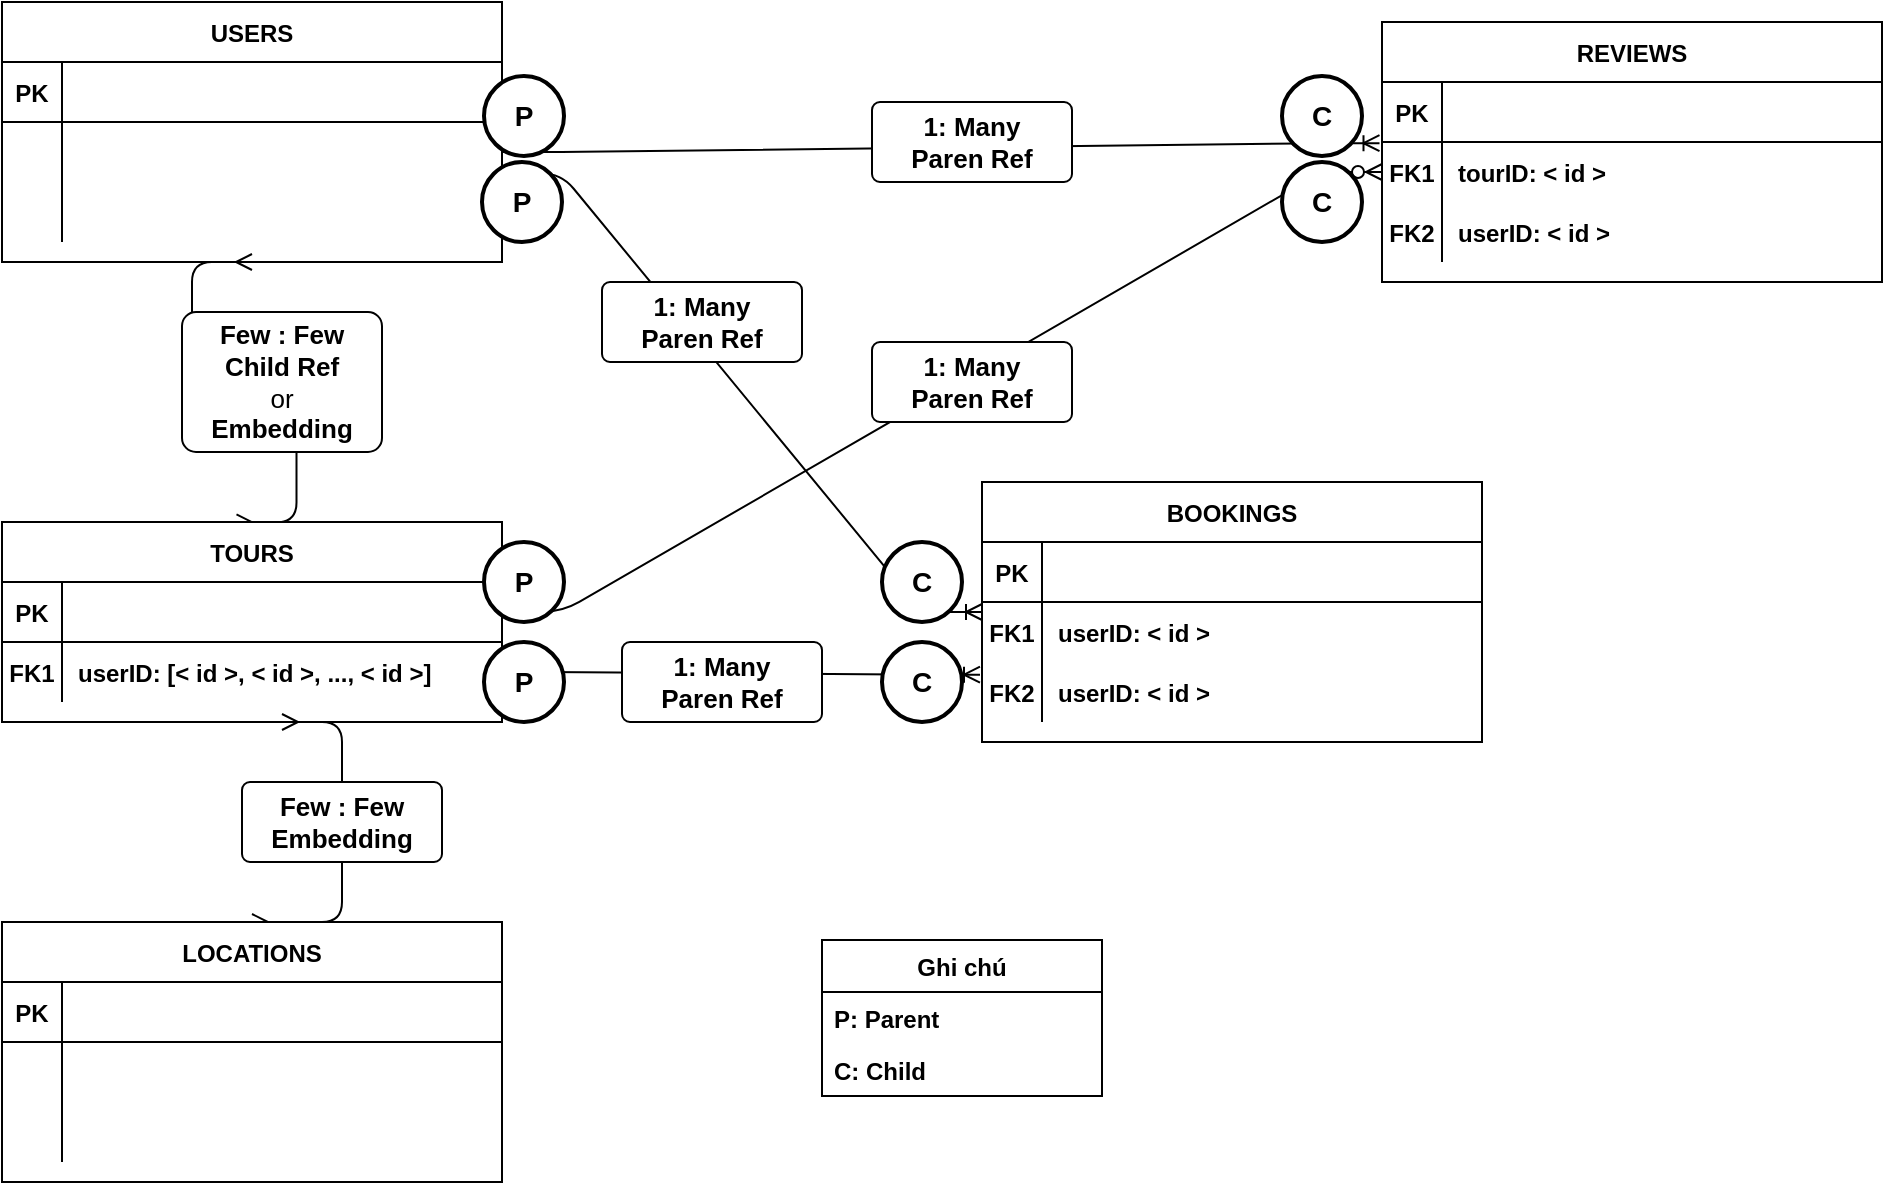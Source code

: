 <mxfile version="13.8.0" type="github">
  <diagram id="R2lEEEUBdFMjLlhIrx00" name="Page-1">
    <mxGraphModel dx="2071" dy="682" grid="1" gridSize="10" guides="1" tooltips="1" connect="1" arrows="1" fold="1" page="1" pageScale="1" pageWidth="850" pageHeight="1100" math="0" shadow="0" extFonts="Permanent Marker^https://fonts.googleapis.com/css?family=Permanent+Marker">
      <root>
        <mxCell id="0" />
        <mxCell id="1" parent="0" />
        <mxCell id="iMWU1Z2K77jE19eJ0xSf-21" value="" style="edgeStyle=entityRelationEdgeStyle;fontSize=12;html=1;endArrow=ERoneToMany;entryX=-0.005;entryY=0.02;entryDx=0;entryDy=0;entryPerimeter=0;" parent="1" source="C-vyLk0tnHw3VtMMgP7b-6" target="C-vyLk0tnHw3VtMMgP7b-17" edge="1">
          <mxGeometry width="100" height="100" relative="1" as="geometry">
            <mxPoint x="700" y="340" as="sourcePoint" />
            <mxPoint x="425" y="120" as="targetPoint" />
          </mxGeometry>
        </mxCell>
        <mxCell id="iMWU1Z2K77jE19eJ0xSf-24" value="" style="edgeStyle=entityRelationEdgeStyle;fontSize=12;html=1;endArrow=ERzeroToMany;endFill=1;exitX=1;exitY=0.5;exitDx=0;exitDy=0;" parent="1" source="C-vyLk0tnHw3VtMMgP7b-24" target="C-vyLk0tnHw3VtMMgP7b-17" edge="1">
          <mxGeometry width="100" height="100" relative="1" as="geometry">
            <mxPoint x="390" y="290" as="sourcePoint" />
            <mxPoint x="500" y="190" as="targetPoint" />
          </mxGeometry>
        </mxCell>
        <mxCell id="iMWU1Z2K77jE19eJ0xSf-26" value="&lt;span style=&quot;font-weight: 700 ; text-align: left&quot;&gt;1: Many&lt;/span&gt;&lt;br style=&quot;padding: 0px ; margin: 0px ; font-weight: 700 ; text-align: left&quot;&gt;&lt;span style=&quot;font-weight: 700 ; text-align: left&quot;&gt;Paren Ref&lt;/span&gt;" style="rounded=1;arcSize=10;whiteSpace=wrap;html=1;align=center;fontSize=13;" parent="1" vertex="1">
          <mxGeometry x="425" y="100" width="100" height="40" as="geometry" />
        </mxCell>
        <mxCell id="iMWU1Z2K77jE19eJ0xSf-27" value="&lt;span style=&quot;font-weight: 700 ; text-align: left&quot;&gt;1: Many&lt;/span&gt;&lt;br style=&quot;padding: 0px ; margin: 0px ; font-weight: 700 ; text-align: left&quot;&gt;&lt;span style=&quot;font-weight: 700 ; text-align: left&quot;&gt;Paren Ref&lt;/span&gt;" style="rounded=1;arcSize=10;whiteSpace=wrap;html=1;align=center;fontSize=13;rotation=0;" parent="1" vertex="1">
          <mxGeometry x="425" y="220" width="100" height="40" as="geometry" />
        </mxCell>
        <mxCell id="iMWU1Z2K77jE19eJ0xSf-31" value="" style="edgeStyle=entityRelationEdgeStyle;fontSize=12;html=1;endArrow=ERmany;startArrow=ERmany;entryX=0.5;entryY=0;entryDx=0;entryDy=0;" parent="1" target="iMWU1Z2K77jE19eJ0xSf-1" edge="1">
          <mxGeometry width="100" height="100" relative="1" as="geometry">
            <mxPoint x="130" y="410" as="sourcePoint" />
            <mxPoint x="110" y="490" as="targetPoint" />
          </mxGeometry>
        </mxCell>
        <mxCell id="iMWU1Z2K77jE19eJ0xSf-32" value="&lt;span style=&quot;font-weight: 700 ; text-align: left&quot;&gt;Few : Few&lt;/span&gt;&lt;br style=&quot;padding: 0px ; margin: 0px ; font-weight: 700 ; text-align: left&quot;&gt;&lt;div style=&quot;text-align: left&quot;&gt;&lt;b&gt;Embedding&lt;/b&gt;&lt;/div&gt;" style="rounded=1;arcSize=10;whiteSpace=wrap;html=1;align=center;fontSize=13;rotation=0;" parent="1" vertex="1">
          <mxGeometry x="110" y="440" width="100" height="40" as="geometry" />
        </mxCell>
        <mxCell id="XOxVRT3mR6SrcXWN9R6X-1" value="" style="edgeStyle=entityRelationEdgeStyle;fontSize=12;html=1;endArrow=ERmany;startArrow=ERmany;exitX=0.469;exitY=0.002;exitDx=0;exitDy=0;exitPerimeter=0;entryX=0.5;entryY=1;entryDx=0;entryDy=0;" parent="1" source="C-vyLk0tnHw3VtMMgP7b-23" target="C-vyLk0tnHw3VtMMgP7b-2" edge="1">
          <mxGeometry width="100" height="100" relative="1" as="geometry">
            <mxPoint x="140" y="321.59" as="sourcePoint" />
            <mxPoint x="528.75" y="210.0" as="targetPoint" />
          </mxGeometry>
        </mxCell>
        <mxCell id="XOxVRT3mR6SrcXWN9R6X-2" value="&lt;span style=&quot;font-weight: 700 ; text-align: left&quot;&gt;Few : Few&lt;br&gt;&lt;/span&gt;&lt;b&gt;Child Ref&lt;/b&gt;&lt;br&gt;or&lt;br style=&quot;padding: 0px ; margin: 0px ; font-weight: 700 ; text-align: left&quot;&gt;&lt;div style=&quot;text-align: left&quot;&gt;&lt;b&gt;Embedding&lt;/b&gt;&lt;/div&gt;" style="rounded=1;arcSize=10;whiteSpace=wrap;html=1;align=center;fontSize=13;rotation=0;" parent="1" vertex="1">
          <mxGeometry x="80" y="205" width="100" height="70" as="geometry" />
        </mxCell>
        <mxCell id="C-vyLk0tnHw3VtMMgP7b-2" value="USERS" style="shape=table;startSize=30;container=1;collapsible=1;childLayout=tableLayout;fixedRows=1;rowLines=0;fontStyle=1;align=center;resizeLast=1;" parent="1" vertex="1">
          <mxGeometry x="-10" y="50" width="250" height="130" as="geometry" />
        </mxCell>
        <mxCell id="C-vyLk0tnHw3VtMMgP7b-3" value="" style="shape=partialRectangle;collapsible=0;dropTarget=0;pointerEvents=0;fillColor=none;points=[[0,0.5],[1,0.5]];portConstraint=eastwest;top=0;left=0;right=0;bottom=1;" parent="C-vyLk0tnHw3VtMMgP7b-2" vertex="1">
          <mxGeometry y="30" width="250" height="30" as="geometry" />
        </mxCell>
        <mxCell id="C-vyLk0tnHw3VtMMgP7b-4" value="PK" style="shape=partialRectangle;overflow=hidden;connectable=0;fillColor=none;top=0;left=0;bottom=0;right=0;fontStyle=1;" parent="C-vyLk0tnHw3VtMMgP7b-3" vertex="1">
          <mxGeometry width="30" height="30" as="geometry" />
        </mxCell>
        <mxCell id="C-vyLk0tnHw3VtMMgP7b-5" value="" style="shape=partialRectangle;overflow=hidden;connectable=0;fillColor=none;top=0;left=0;bottom=0;right=0;align=left;spacingLeft=6;fontStyle=5;" parent="C-vyLk0tnHw3VtMMgP7b-3" vertex="1">
          <mxGeometry x="30" width="220" height="30" as="geometry" />
        </mxCell>
        <mxCell id="C-vyLk0tnHw3VtMMgP7b-6" value="" style="shape=partialRectangle;collapsible=0;dropTarget=0;pointerEvents=0;fillColor=none;points=[[0,0.5],[1,0.5]];portConstraint=eastwest;top=0;left=0;right=0;bottom=0;" parent="C-vyLk0tnHw3VtMMgP7b-2" vertex="1">
          <mxGeometry y="60" width="250" height="30" as="geometry" />
        </mxCell>
        <mxCell id="C-vyLk0tnHw3VtMMgP7b-7" value="" style="shape=partialRectangle;overflow=hidden;connectable=0;fillColor=none;top=0;left=0;bottom=0;right=0;fontStyle=1" parent="C-vyLk0tnHw3VtMMgP7b-6" vertex="1">
          <mxGeometry width="30" height="30" as="geometry" />
        </mxCell>
        <mxCell id="C-vyLk0tnHw3VtMMgP7b-8" value="" style="shape=partialRectangle;overflow=hidden;connectable=0;fillColor=none;top=0;left=0;bottom=0;right=0;align=left;spacingLeft=6;fontStyle=1" parent="C-vyLk0tnHw3VtMMgP7b-6" vertex="1">
          <mxGeometry x="30" width="220" height="30" as="geometry" />
        </mxCell>
        <mxCell id="C-vyLk0tnHw3VtMMgP7b-9" value="" style="shape=partialRectangle;collapsible=0;dropTarget=0;pointerEvents=0;fillColor=none;points=[[0,0.5],[1,0.5]];portConstraint=eastwest;top=0;left=0;right=0;bottom=0;" parent="C-vyLk0tnHw3VtMMgP7b-2" vertex="1">
          <mxGeometry y="90" width="250" height="30" as="geometry" />
        </mxCell>
        <mxCell id="C-vyLk0tnHw3VtMMgP7b-10" value="" style="shape=partialRectangle;overflow=hidden;connectable=0;fillColor=none;top=0;left=0;bottom=0;right=0;" parent="C-vyLk0tnHw3VtMMgP7b-9" vertex="1">
          <mxGeometry width="30" height="30" as="geometry" />
        </mxCell>
        <mxCell id="C-vyLk0tnHw3VtMMgP7b-11" value="" style="shape=partialRectangle;overflow=hidden;connectable=0;fillColor=none;top=0;left=0;bottom=0;right=0;align=left;spacingLeft=6;fontStyle=1" parent="C-vyLk0tnHw3VtMMgP7b-9" vertex="1">
          <mxGeometry x="30" width="220" height="30" as="geometry" />
        </mxCell>
        <mxCell id="C-vyLk0tnHw3VtMMgP7b-23" value="TOURS" style="shape=table;startSize=30;container=1;collapsible=1;childLayout=tableLayout;fixedRows=1;rowLines=0;fontStyle=1;align=center;resizeLast=1;" parent="1" vertex="1">
          <mxGeometry x="-10" y="310" width="250" height="100" as="geometry" />
        </mxCell>
        <mxCell id="C-vyLk0tnHw3VtMMgP7b-24" value="" style="shape=partialRectangle;collapsible=0;dropTarget=0;pointerEvents=0;fillColor=none;points=[[0,0.5],[1,0.5]];portConstraint=eastwest;top=0;left=0;right=0;bottom=1;" parent="C-vyLk0tnHw3VtMMgP7b-23" vertex="1">
          <mxGeometry y="30" width="250" height="30" as="geometry" />
        </mxCell>
        <mxCell id="C-vyLk0tnHw3VtMMgP7b-25" value="PK" style="shape=partialRectangle;overflow=hidden;connectable=0;fillColor=none;top=0;left=0;bottom=0;right=0;fontStyle=1;" parent="C-vyLk0tnHw3VtMMgP7b-24" vertex="1">
          <mxGeometry width="30" height="30" as="geometry" />
        </mxCell>
        <mxCell id="C-vyLk0tnHw3VtMMgP7b-26" value="" style="shape=partialRectangle;overflow=hidden;connectable=0;fillColor=none;top=0;left=0;bottom=0;right=0;align=left;spacingLeft=6;fontStyle=5;" parent="C-vyLk0tnHw3VtMMgP7b-24" vertex="1">
          <mxGeometry x="30" width="220" height="30" as="geometry" />
        </mxCell>
        <mxCell id="C-vyLk0tnHw3VtMMgP7b-27" value="" style="shape=partialRectangle;collapsible=0;dropTarget=0;pointerEvents=0;fillColor=none;points=[[0,0.5],[1,0.5]];portConstraint=eastwest;top=0;left=0;right=0;bottom=0;" parent="C-vyLk0tnHw3VtMMgP7b-23" vertex="1">
          <mxGeometry y="60" width="250" height="30" as="geometry" />
        </mxCell>
        <mxCell id="C-vyLk0tnHw3VtMMgP7b-28" value="FK1" style="shape=partialRectangle;overflow=hidden;connectable=0;fillColor=none;top=0;left=0;bottom=0;right=0;fontStyle=1" parent="C-vyLk0tnHw3VtMMgP7b-27" vertex="1">
          <mxGeometry width="30" height="30" as="geometry" />
        </mxCell>
        <mxCell id="C-vyLk0tnHw3VtMMgP7b-29" value="userID: [&lt; id &gt;, &lt; id &gt;, ..., &lt; id &gt;]" style="shape=partialRectangle;overflow=hidden;connectable=0;fillColor=none;top=0;left=0;bottom=0;right=0;align=left;spacingLeft=6;fontStyle=1" parent="C-vyLk0tnHw3VtMMgP7b-27" vertex="1">
          <mxGeometry x="30" width="220" height="30" as="geometry" />
        </mxCell>
        <mxCell id="C-vyLk0tnHw3VtMMgP7b-13" value="REVIEWS" style="shape=table;startSize=30;container=1;collapsible=1;childLayout=tableLayout;fixedRows=1;rowLines=0;fontStyle=1;align=center;resizeLast=1;" parent="1" vertex="1">
          <mxGeometry x="680" y="60" width="250" height="130" as="geometry" />
        </mxCell>
        <mxCell id="C-vyLk0tnHw3VtMMgP7b-14" value="" style="shape=partialRectangle;collapsible=0;dropTarget=0;pointerEvents=0;fillColor=none;points=[[0,0.5],[1,0.5]];portConstraint=eastwest;top=0;left=0;right=0;bottom=1;" parent="C-vyLk0tnHw3VtMMgP7b-13" vertex="1">
          <mxGeometry y="30" width="250" height="30" as="geometry" />
        </mxCell>
        <mxCell id="C-vyLk0tnHw3VtMMgP7b-15" value="PK" style="shape=partialRectangle;overflow=hidden;connectable=0;fillColor=none;top=0;left=0;bottom=0;right=0;fontStyle=1;" parent="C-vyLk0tnHw3VtMMgP7b-14" vertex="1">
          <mxGeometry width="30" height="30" as="geometry" />
        </mxCell>
        <mxCell id="C-vyLk0tnHw3VtMMgP7b-16" value="" style="shape=partialRectangle;overflow=hidden;connectable=0;fillColor=none;top=0;left=0;bottom=0;right=0;align=left;spacingLeft=6;fontStyle=5;" parent="C-vyLk0tnHw3VtMMgP7b-14" vertex="1">
          <mxGeometry x="30" width="220" height="30" as="geometry" />
        </mxCell>
        <mxCell id="C-vyLk0tnHw3VtMMgP7b-17" value="" style="shape=partialRectangle;collapsible=0;dropTarget=0;pointerEvents=0;fillColor=none;points=[[0,0.5],[1,0.5]];portConstraint=eastwest;top=0;left=0;right=0;bottom=0;" parent="C-vyLk0tnHw3VtMMgP7b-13" vertex="1">
          <mxGeometry y="60" width="250" height="30" as="geometry" />
        </mxCell>
        <mxCell id="C-vyLk0tnHw3VtMMgP7b-18" value="FK1" style="shape=partialRectangle;overflow=hidden;connectable=0;fillColor=none;top=0;left=0;bottom=0;right=0;fontStyle=1" parent="C-vyLk0tnHw3VtMMgP7b-17" vertex="1">
          <mxGeometry width="30" height="30" as="geometry" />
        </mxCell>
        <mxCell id="C-vyLk0tnHw3VtMMgP7b-19" value="tourID: &lt; id &gt;" style="shape=partialRectangle;overflow=hidden;connectable=0;fillColor=none;top=0;left=0;bottom=0;right=0;align=left;spacingLeft=6;fontStyle=1" parent="C-vyLk0tnHw3VtMMgP7b-17" vertex="1">
          <mxGeometry x="30" width="220" height="30" as="geometry" />
        </mxCell>
        <mxCell id="C-vyLk0tnHw3VtMMgP7b-20" value="" style="shape=partialRectangle;collapsible=0;dropTarget=0;pointerEvents=0;fillColor=none;points=[[0,0.5],[1,0.5]];portConstraint=eastwest;top=0;left=0;right=0;bottom=0;" parent="C-vyLk0tnHw3VtMMgP7b-13" vertex="1">
          <mxGeometry y="90" width="250" height="30" as="geometry" />
        </mxCell>
        <mxCell id="C-vyLk0tnHw3VtMMgP7b-21" value="FK2" style="shape=partialRectangle;overflow=hidden;connectable=0;fillColor=none;top=0;left=0;bottom=0;right=0;fontStyle=1" parent="C-vyLk0tnHw3VtMMgP7b-20" vertex="1">
          <mxGeometry width="30" height="30" as="geometry" />
        </mxCell>
        <mxCell id="C-vyLk0tnHw3VtMMgP7b-22" value="userID: &lt; id &gt;" style="shape=partialRectangle;overflow=hidden;connectable=0;fillColor=none;top=0;left=0;bottom=0;right=0;align=left;spacingLeft=6;fontStyle=1" parent="C-vyLk0tnHw3VtMMgP7b-20" vertex="1">
          <mxGeometry x="30" width="220" height="30" as="geometry" />
        </mxCell>
        <mxCell id="XOxVRT3mR6SrcXWN9R6X-6" value="" style="edgeStyle=entityRelationEdgeStyle;fontSize=12;html=1;endArrow=ERoneToMany;exitX=0.998;exitY=-0.145;exitDx=0;exitDy=0;exitPerimeter=0;" parent="1" source="C-vyLk0tnHw3VtMMgP7b-9" target="iMWU1Z2K77jE19eJ0xSf-11" edge="1">
          <mxGeometry width="100" height="100" relative="1" as="geometry">
            <mxPoint x="250" y="135.0" as="sourcePoint" />
            <mxPoint x="688.75" y="130.6" as="targetPoint" />
          </mxGeometry>
        </mxCell>
        <mxCell id="XOxVRT3mR6SrcXWN9R6X-13" value="&lt;b&gt;&lt;font style=&quot;font-size: 14px&quot;&gt;P&lt;/font&gt;&lt;/b&gt;" style="strokeWidth=2;html=1;shape=mxgraph.flowchart.start_2;whiteSpace=wrap;" parent="1" vertex="1">
          <mxGeometry x="231" y="87" width="40" height="40" as="geometry" />
        </mxCell>
        <mxCell id="XOxVRT3mR6SrcXWN9R6X-14" value="&lt;b&gt;&lt;font style=&quot;font-size: 14px&quot;&gt;C&lt;/font&gt;&lt;/b&gt;" style="strokeWidth=2;html=1;shape=mxgraph.flowchart.start_2;whiteSpace=wrap;" parent="1" vertex="1">
          <mxGeometry x="630" y="87" width="40" height="40" as="geometry" />
        </mxCell>
        <mxCell id="XOxVRT3mR6SrcXWN9R6X-15" value="&lt;b&gt;&lt;font style=&quot;font-size: 14px&quot;&gt;P&lt;/font&gt;&lt;/b&gt;" style="strokeWidth=2;html=1;shape=mxgraph.flowchart.start_2;whiteSpace=wrap;" parent="1" vertex="1">
          <mxGeometry x="230" y="130" width="40" height="40" as="geometry" />
        </mxCell>
        <mxCell id="XOxVRT3mR6SrcXWN9R6X-18" value="&lt;b&gt;&lt;font style=&quot;font-size: 14px&quot;&gt;C&lt;/font&gt;&lt;/b&gt;" style="strokeWidth=2;html=1;shape=mxgraph.flowchart.start_2;whiteSpace=wrap;" parent="1" vertex="1">
          <mxGeometry x="430" y="320" width="40" height="40" as="geometry" />
        </mxCell>
        <mxCell id="XOxVRT3mR6SrcXWN9R6X-22" value="" style="edgeStyle=entityRelationEdgeStyle;fontSize=12;html=1;endArrow=ERoneToMany;exitX=1;exitY=0.5;exitDx=0;exitDy=0;entryX=-0.004;entryY=0.212;entryDx=0;entryDy=0;entryPerimeter=0;" parent="1" source="C-vyLk0tnHw3VtMMgP7b-27" target="iMWU1Z2K77jE19eJ0xSf-18" edge="1">
          <mxGeometry width="100" height="100" relative="1" as="geometry">
            <mxPoint x="249.5" y="145.65" as="sourcePoint" />
            <mxPoint x="435" y="535.0" as="targetPoint" />
          </mxGeometry>
        </mxCell>
        <mxCell id="XOxVRT3mR6SrcXWN9R6X-23" value="&lt;b&gt;&lt;font style=&quot;font-size: 14px&quot;&gt;C&lt;/font&gt;&lt;/b&gt;" style="strokeWidth=2;html=1;shape=mxgraph.flowchart.start_2;whiteSpace=wrap;" parent="1" vertex="1">
          <mxGeometry x="430" y="370" width="40" height="40" as="geometry" />
        </mxCell>
        <mxCell id="XOxVRT3mR6SrcXWN9R6X-26" value="&lt;b&gt;&lt;font style=&quot;font-size: 14px&quot;&gt;P&lt;/font&gt;&lt;/b&gt;" style="strokeWidth=2;html=1;shape=mxgraph.flowchart.start_2;whiteSpace=wrap;" parent="1" vertex="1">
          <mxGeometry x="231" y="370" width="40" height="40" as="geometry" />
        </mxCell>
        <mxCell id="XOxVRT3mR6SrcXWN9R6X-27" value="&lt;b&gt;&lt;font style=&quot;font-size: 14px&quot;&gt;P&lt;/font&gt;&lt;/b&gt;" style="strokeWidth=2;html=1;shape=mxgraph.flowchart.start_2;whiteSpace=wrap;" parent="1" vertex="1">
          <mxGeometry x="231" y="320" width="40" height="40" as="geometry" />
        </mxCell>
        <mxCell id="XOxVRT3mR6SrcXWN9R6X-28" value="&lt;b&gt;&lt;font style=&quot;font-size: 14px&quot;&gt;C&lt;/font&gt;&lt;/b&gt;" style="strokeWidth=2;html=1;shape=mxgraph.flowchart.start_2;whiteSpace=wrap;" parent="1" vertex="1">
          <mxGeometry x="630" y="130" width="40" height="40" as="geometry" />
        </mxCell>
        <mxCell id="iMWU1Z2K77jE19eJ0xSf-1" value="LOCATIONS" style="shape=table;startSize=30;container=1;collapsible=1;childLayout=tableLayout;fixedRows=1;rowLines=0;fontStyle=1;align=center;resizeLast=1;" parent="1" vertex="1">
          <mxGeometry x="-10" y="510" width="250" height="130" as="geometry" />
        </mxCell>
        <mxCell id="iMWU1Z2K77jE19eJ0xSf-2" value="" style="shape=partialRectangle;collapsible=0;dropTarget=0;pointerEvents=0;fillColor=none;points=[[0,0.5],[1,0.5]];portConstraint=eastwest;top=0;left=0;right=0;bottom=1;" parent="iMWU1Z2K77jE19eJ0xSf-1" vertex="1">
          <mxGeometry y="30" width="250" height="30" as="geometry" />
        </mxCell>
        <mxCell id="iMWU1Z2K77jE19eJ0xSf-3" value="PK" style="shape=partialRectangle;overflow=hidden;connectable=0;fillColor=none;top=0;left=0;bottom=0;right=0;fontStyle=1;" parent="iMWU1Z2K77jE19eJ0xSf-2" vertex="1">
          <mxGeometry width="30" height="30" as="geometry" />
        </mxCell>
        <mxCell id="iMWU1Z2K77jE19eJ0xSf-4" value="" style="shape=partialRectangle;overflow=hidden;connectable=0;fillColor=none;top=0;left=0;bottom=0;right=0;align=left;spacingLeft=6;fontStyle=5;" parent="iMWU1Z2K77jE19eJ0xSf-2" vertex="1">
          <mxGeometry x="30" width="220" height="30" as="geometry" />
        </mxCell>
        <mxCell id="iMWU1Z2K77jE19eJ0xSf-5" value="" style="shape=partialRectangle;collapsible=0;dropTarget=0;pointerEvents=0;fillColor=none;points=[[0,0.5],[1,0.5]];portConstraint=eastwest;top=0;left=0;right=0;bottom=0;" parent="iMWU1Z2K77jE19eJ0xSf-1" vertex="1">
          <mxGeometry y="60" width="250" height="30" as="geometry" />
        </mxCell>
        <mxCell id="iMWU1Z2K77jE19eJ0xSf-6" value="" style="shape=partialRectangle;overflow=hidden;connectable=0;fillColor=none;top=0;left=0;bottom=0;right=0;" parent="iMWU1Z2K77jE19eJ0xSf-5" vertex="1">
          <mxGeometry width="30" height="30" as="geometry" />
        </mxCell>
        <mxCell id="iMWU1Z2K77jE19eJ0xSf-7" value="" style="shape=partialRectangle;overflow=hidden;connectable=0;fillColor=none;top=0;left=0;bottom=0;right=0;align=left;spacingLeft=6;fontStyle=1" parent="iMWU1Z2K77jE19eJ0xSf-5" vertex="1">
          <mxGeometry x="30" width="220" height="30" as="geometry" />
        </mxCell>
        <mxCell id="iMWU1Z2K77jE19eJ0xSf-8" value="" style="shape=partialRectangle;collapsible=0;dropTarget=0;pointerEvents=0;fillColor=none;points=[[0,0.5],[1,0.5]];portConstraint=eastwest;top=0;left=0;right=0;bottom=0;" parent="iMWU1Z2K77jE19eJ0xSf-1" vertex="1">
          <mxGeometry y="90" width="250" height="30" as="geometry" />
        </mxCell>
        <mxCell id="iMWU1Z2K77jE19eJ0xSf-9" value="" style="shape=partialRectangle;overflow=hidden;connectable=0;fillColor=none;top=0;left=0;bottom=0;right=0;" parent="iMWU1Z2K77jE19eJ0xSf-8" vertex="1">
          <mxGeometry width="30" height="30" as="geometry" />
        </mxCell>
        <mxCell id="iMWU1Z2K77jE19eJ0xSf-10" value="" style="shape=partialRectangle;overflow=hidden;connectable=0;fillColor=none;top=0;left=0;bottom=0;right=0;align=left;spacingLeft=6;fontStyle=1" parent="iMWU1Z2K77jE19eJ0xSf-8" vertex="1">
          <mxGeometry x="30" width="220" height="30" as="geometry" />
        </mxCell>
        <mxCell id="iMWU1Z2K77jE19eJ0xSf-11" value="BOOKINGS" style="shape=table;startSize=30;container=1;collapsible=1;childLayout=tableLayout;fixedRows=1;rowLines=0;fontStyle=1;align=center;resizeLast=1;" parent="1" vertex="1">
          <mxGeometry x="480" y="290" width="250" height="130" as="geometry" />
        </mxCell>
        <mxCell id="iMWU1Z2K77jE19eJ0xSf-12" value="" style="shape=partialRectangle;collapsible=0;dropTarget=0;pointerEvents=0;fillColor=none;points=[[0,0.5],[1,0.5]];portConstraint=eastwest;top=0;left=0;right=0;bottom=1;" parent="iMWU1Z2K77jE19eJ0xSf-11" vertex="1">
          <mxGeometry y="30" width="250" height="30" as="geometry" />
        </mxCell>
        <mxCell id="iMWU1Z2K77jE19eJ0xSf-13" value="PK" style="shape=partialRectangle;overflow=hidden;connectable=0;fillColor=none;top=0;left=0;bottom=0;right=0;fontStyle=1;" parent="iMWU1Z2K77jE19eJ0xSf-12" vertex="1">
          <mxGeometry width="30" height="30" as="geometry" />
        </mxCell>
        <mxCell id="iMWU1Z2K77jE19eJ0xSf-14" value="" style="shape=partialRectangle;overflow=hidden;connectable=0;fillColor=none;top=0;left=0;bottom=0;right=0;align=left;spacingLeft=6;fontStyle=5;" parent="iMWU1Z2K77jE19eJ0xSf-12" vertex="1">
          <mxGeometry x="30" width="220" height="30" as="geometry" />
        </mxCell>
        <mxCell id="iMWU1Z2K77jE19eJ0xSf-15" value="" style="shape=partialRectangle;collapsible=0;dropTarget=0;pointerEvents=0;fillColor=none;points=[[0,0.5],[1,0.5]];portConstraint=eastwest;top=0;left=0;right=0;bottom=0;" parent="iMWU1Z2K77jE19eJ0xSf-11" vertex="1">
          <mxGeometry y="60" width="250" height="30" as="geometry" />
        </mxCell>
        <mxCell id="iMWU1Z2K77jE19eJ0xSf-16" value="FK1" style="shape=partialRectangle;overflow=hidden;connectable=0;fillColor=none;top=0;left=0;bottom=0;right=0;fontStyle=1" parent="iMWU1Z2K77jE19eJ0xSf-15" vertex="1">
          <mxGeometry width="30" height="30" as="geometry" />
        </mxCell>
        <mxCell id="iMWU1Z2K77jE19eJ0xSf-17" value="userID: &lt; id &gt;" style="shape=partialRectangle;overflow=hidden;connectable=0;fillColor=none;top=0;left=0;bottom=0;right=0;align=left;spacingLeft=6;fontStyle=1" parent="iMWU1Z2K77jE19eJ0xSf-15" vertex="1">
          <mxGeometry x="30" width="220" height="30" as="geometry" />
        </mxCell>
        <mxCell id="iMWU1Z2K77jE19eJ0xSf-18" value="" style="shape=partialRectangle;collapsible=0;dropTarget=0;pointerEvents=0;fillColor=none;points=[[0,0.5],[1,0.5]];portConstraint=eastwest;top=0;left=0;right=0;bottom=0;" parent="iMWU1Z2K77jE19eJ0xSf-11" vertex="1">
          <mxGeometry y="90" width="250" height="30" as="geometry" />
        </mxCell>
        <mxCell id="iMWU1Z2K77jE19eJ0xSf-19" value="FK2" style="shape=partialRectangle;overflow=hidden;connectable=0;fillColor=none;top=0;left=0;bottom=0;right=0;fontStyle=1" parent="iMWU1Z2K77jE19eJ0xSf-18" vertex="1">
          <mxGeometry width="30" height="30" as="geometry" />
        </mxCell>
        <mxCell id="iMWU1Z2K77jE19eJ0xSf-20" value="userID: &lt; id &gt;" style="shape=partialRectangle;overflow=hidden;connectable=0;fillColor=none;top=0;left=0;bottom=0;right=0;align=left;spacingLeft=6;fontStyle=1" parent="iMWU1Z2K77jE19eJ0xSf-18" vertex="1">
          <mxGeometry x="30" width="220" height="30" as="geometry" />
        </mxCell>
        <mxCell id="XOxVRT3mR6SrcXWN9R6X-31" value="&lt;span style=&quot;font-weight: 700 ; text-align: left&quot;&gt;1: Many&lt;/span&gt;&lt;br style=&quot;padding: 0px ; margin: 0px ; font-weight: 700 ; text-align: left&quot;&gt;&lt;span style=&quot;font-weight: 700 ; text-align: left&quot;&gt;Paren Ref&lt;/span&gt;" style="rounded=1;arcSize=10;whiteSpace=wrap;html=1;align=center;fontSize=13;rotation=0;" parent="1" vertex="1">
          <mxGeometry x="290" y="190" width="100" height="40" as="geometry" />
        </mxCell>
        <mxCell id="XOxVRT3mR6SrcXWN9R6X-34" value="&lt;span style=&quot;font-weight: 700 ; text-align: left&quot;&gt;1: Many&lt;/span&gt;&lt;br style=&quot;padding: 0px ; margin: 0px ; font-weight: 700 ; text-align: left&quot;&gt;&lt;span style=&quot;font-weight: 700 ; text-align: left&quot;&gt;Paren Ref&lt;/span&gt;" style="rounded=1;arcSize=10;whiteSpace=wrap;html=1;align=center;fontSize=13;rotation=0;" parent="1" vertex="1">
          <mxGeometry x="300" y="370" width="100" height="40" as="geometry" />
        </mxCell>
        <mxCell id="4E2cw2NAUW45OJDh4eHG-6" value="Ghi chú" style="swimlane;fontStyle=1;childLayout=stackLayout;horizontal=1;startSize=26;fillColor=none;horizontalStack=0;resizeParent=1;resizeParentMax=0;resizeLast=0;collapsible=1;marginBottom=0;" parent="1" vertex="1">
          <mxGeometry x="400" y="519" width="140" height="78" as="geometry" />
        </mxCell>
        <mxCell id="4E2cw2NAUW45OJDh4eHG-7" value="P: Parent" style="text;strokeColor=none;fillColor=none;align=left;verticalAlign=top;spacingLeft=4;spacingRight=4;overflow=hidden;rotatable=0;points=[[0,0.5],[1,0.5]];portConstraint=eastwest;fontStyle=1" parent="4E2cw2NAUW45OJDh4eHG-6" vertex="1">
          <mxGeometry y="26" width="140" height="26" as="geometry" />
        </mxCell>
        <mxCell id="4E2cw2NAUW45OJDh4eHG-8" value="C: Child" style="text;strokeColor=none;fillColor=none;align=left;verticalAlign=top;spacingLeft=4;spacingRight=4;overflow=hidden;rotatable=0;points=[[0,0.5],[1,0.5]];portConstraint=eastwest;fontStyle=1" parent="4E2cw2NAUW45OJDh4eHG-6" vertex="1">
          <mxGeometry y="52" width="140" height="26" as="geometry" />
        </mxCell>
      </root>
    </mxGraphModel>
  </diagram>
</mxfile>
